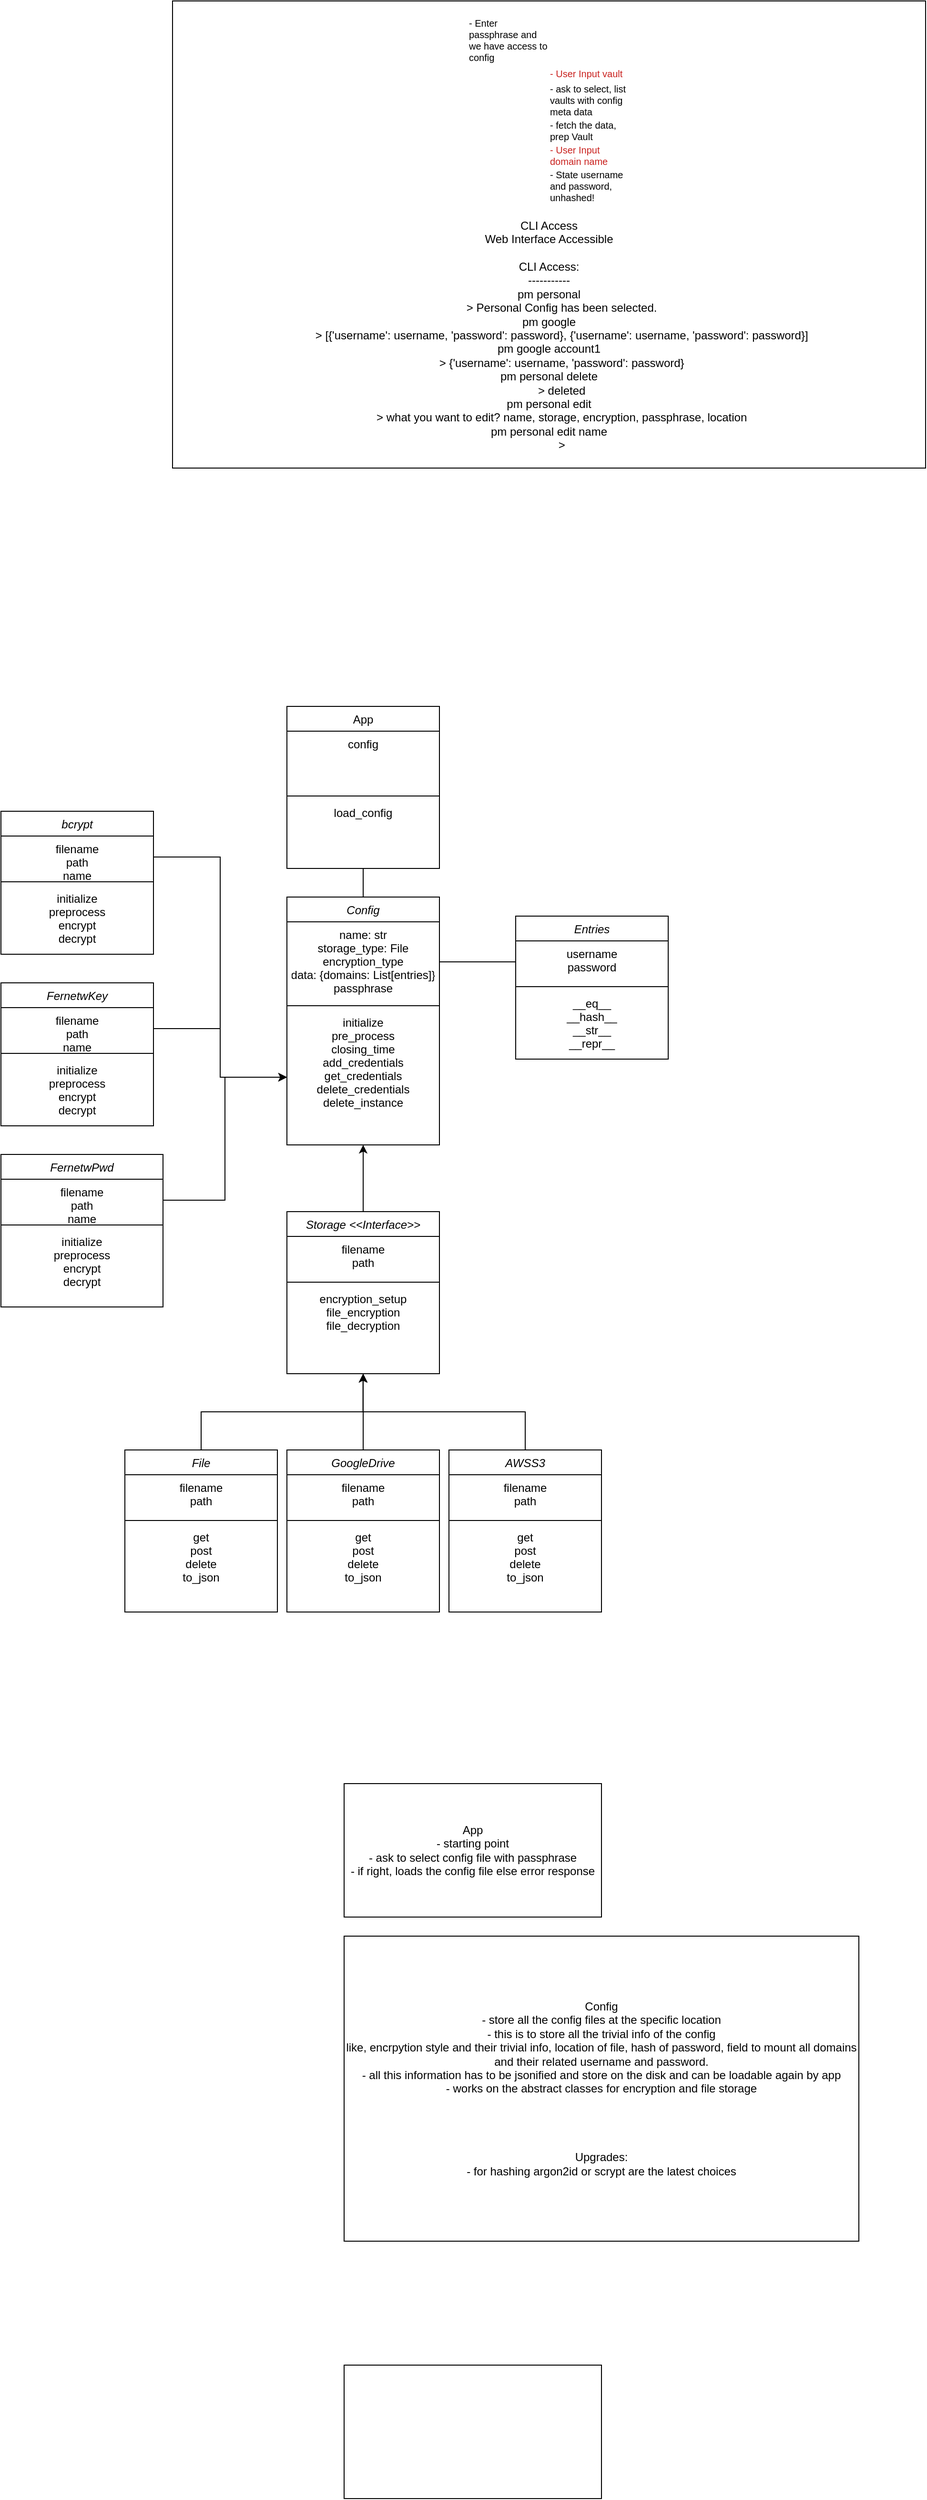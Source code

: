 <mxfile version="24.7.17">
  <diagram id="C5RBs43oDa-KdzZeNtuy" name="Page-1">
    <mxGraphModel dx="2138" dy="2189" grid="1" gridSize="10" guides="1" tooltips="1" connect="1" arrows="1" fold="1" page="1" pageScale="1" pageWidth="827" pageHeight="1169" math="0" shadow="0">
      <root>
        <mxCell id="WIyWlLk6GJQsqaUBKTNV-0" />
        <mxCell id="WIyWlLk6GJQsqaUBKTNV-1" parent="WIyWlLk6GJQsqaUBKTNV-0" />
        <mxCell id="zkfFHV4jXpPFQw0GAbJ--0" value="Entries" style="swimlane;fontStyle=2;align=center;verticalAlign=top;childLayout=stackLayout;horizontal=1;startSize=26;horizontalStack=0;resizeParent=1;resizeLast=0;collapsible=1;marginBottom=0;rounded=0;shadow=0;strokeWidth=1;labelBackgroundColor=none;" parent="WIyWlLk6GJQsqaUBKTNV-1" vertex="1">
          <mxGeometry x="260" width="160" height="150" as="geometry">
            <mxRectangle x="230" y="140" width="160" height="26" as="alternateBounds" />
          </mxGeometry>
        </mxCell>
        <mxCell id="zkfFHV4jXpPFQw0GAbJ--1" value="username&#xa;password" style="text;align=center;verticalAlign=top;spacingLeft=4;spacingRight=4;overflow=hidden;rotatable=0;points=[[0,0.5],[1,0.5]];portConstraint=eastwest;labelBackgroundColor=none;" parent="zkfFHV4jXpPFQw0GAbJ--0" vertex="1">
          <mxGeometry y="26" width="160" height="44" as="geometry" />
        </mxCell>
        <mxCell id="zkfFHV4jXpPFQw0GAbJ--4" value="" style="line;html=1;strokeWidth=1;align=left;verticalAlign=middle;spacingTop=-1;spacingLeft=3;spacingRight=3;rotatable=0;labelPosition=right;points=[];portConstraint=eastwest;labelBackgroundColor=none;" parent="zkfFHV4jXpPFQw0GAbJ--0" vertex="1">
          <mxGeometry y="70" width="160" height="8" as="geometry" />
        </mxCell>
        <mxCell id="zkfFHV4jXpPFQw0GAbJ--5" value="__eq__&#xa;__hash__&#xa;__str__&#xa;__repr__" style="text;align=center;verticalAlign=top;spacingLeft=4;spacingRight=4;overflow=hidden;rotatable=0;points=[[0,0.5],[1,0.5]];portConstraint=eastwest;labelBackgroundColor=none;" parent="zkfFHV4jXpPFQw0GAbJ--0" vertex="1">
          <mxGeometry y="78" width="160" height="72" as="geometry" />
        </mxCell>
        <mxCell id="zkfFHV4jXpPFQw0GAbJ--17" value="App" style="swimlane;fontStyle=0;align=center;verticalAlign=top;childLayout=stackLayout;horizontal=1;startSize=26;horizontalStack=0;resizeParent=1;resizeLast=0;collapsible=1;marginBottom=0;rounded=0;shadow=0;strokeWidth=1;labelBackgroundColor=none;" parent="WIyWlLk6GJQsqaUBKTNV-1" vertex="1">
          <mxGeometry x="20" y="-220" width="160" height="170" as="geometry">
            <mxRectangle x="120" y="-210" width="160" height="26" as="alternateBounds" />
          </mxGeometry>
        </mxCell>
        <mxCell id="zkfFHV4jXpPFQw0GAbJ--18" value="config" style="text;align=center;verticalAlign=top;spacingLeft=4;spacingRight=4;overflow=hidden;rotatable=0;points=[[0,0.5],[1,0.5]];portConstraint=eastwest;labelBackgroundColor=none;" parent="zkfFHV4jXpPFQw0GAbJ--17" vertex="1">
          <mxGeometry y="26" width="160" height="64" as="geometry" />
        </mxCell>
        <mxCell id="zkfFHV4jXpPFQw0GAbJ--23" value="" style="line;html=1;strokeWidth=1;align=left;verticalAlign=middle;spacingTop=-1;spacingLeft=3;spacingRight=3;rotatable=0;labelPosition=right;points=[];portConstraint=eastwest;labelBackgroundColor=none;" parent="zkfFHV4jXpPFQw0GAbJ--17" vertex="1">
          <mxGeometry y="90" width="160" height="8" as="geometry" />
        </mxCell>
        <mxCell id="zkfFHV4jXpPFQw0GAbJ--24" value="load_config" style="text;align=center;verticalAlign=top;spacingLeft=4;spacingRight=4;overflow=hidden;rotatable=0;points=[[0,0.5],[1,0.5]];portConstraint=eastwest;labelBackgroundColor=none;" parent="zkfFHV4jXpPFQw0GAbJ--17" vertex="1">
          <mxGeometry y="98" width="160" height="72" as="geometry" />
        </mxCell>
        <mxCell id="KMxtjk_TlvN9ZybdX43b-0" value="Config" style="swimlane;fontStyle=2;align=center;verticalAlign=top;childLayout=stackLayout;horizontal=1;startSize=26;horizontalStack=0;resizeParent=1;resizeLast=0;collapsible=1;marginBottom=0;rounded=0;shadow=0;strokeWidth=1;labelBackgroundColor=none;" parent="WIyWlLk6GJQsqaUBKTNV-1" vertex="1">
          <mxGeometry x="20" y="-20" width="160" height="260" as="geometry">
            <mxRectangle x="20" y="-20" width="160" height="26" as="alternateBounds" />
          </mxGeometry>
        </mxCell>
        <mxCell id="KMxtjk_TlvN9ZybdX43b-1" value="name: str&#xa;storage_type: File&#xa;encryption_type&#xa;data: {domains: List[entries]}&#xa;passphrase" style="text;align=center;verticalAlign=top;spacingLeft=4;spacingRight=4;overflow=hidden;rotatable=0;points=[[0,0.5],[1,0.5]];portConstraint=eastwest;labelBackgroundColor=none;" parent="KMxtjk_TlvN9ZybdX43b-0" vertex="1">
          <mxGeometry y="26" width="160" height="84" as="geometry" />
        </mxCell>
        <mxCell id="KMxtjk_TlvN9ZybdX43b-2" value="" style="line;html=1;strokeWidth=1;align=left;verticalAlign=middle;spacingTop=-1;spacingLeft=3;spacingRight=3;rotatable=0;labelPosition=right;points=[];portConstraint=eastwest;labelBackgroundColor=none;" parent="KMxtjk_TlvN9ZybdX43b-0" vertex="1">
          <mxGeometry y="110" width="160" height="8" as="geometry" />
        </mxCell>
        <mxCell id="KMxtjk_TlvN9ZybdX43b-3" value="initialize&#xa;pre_process&#xa;closing_time&#xa;add_credentials&#xa;get_credentials&#xa;delete_credentials&#xa;delete_instance" style="text;align=center;verticalAlign=top;spacingLeft=4;spacingRight=4;overflow=hidden;rotatable=0;points=[[0,0.5],[1,0.5]];portConstraint=eastwest;labelBackgroundColor=none;" parent="KMxtjk_TlvN9ZybdX43b-0" vertex="1">
          <mxGeometry y="118" width="160" height="142" as="geometry" />
        </mxCell>
        <mxCell id="KMxtjk_TlvN9ZybdX43b-15" value="" style="endArrow=classic;html=1;rounded=0;exitX=0.5;exitY=0;exitDx=0;exitDy=0;edgeStyle=orthogonalEdgeStyle;entryX=0.5;entryY=1;entryDx=0;entryDy=0;labelBackgroundColor=none;fontColor=default;" parent="WIyWlLk6GJQsqaUBKTNV-1" source="KMxtjk_TlvN9ZybdX43b-26" edge="1">
          <mxGeometry width="50" height="50" relative="1" as="geometry">
            <mxPoint x="100" y="660" as="sourcePoint" />
            <mxPoint x="100" y="480" as="targetPoint" />
            <Array as="points" />
          </mxGeometry>
        </mxCell>
        <mxCell id="KMxtjk_TlvN9ZybdX43b-20" value="" style="endArrow=classic;html=1;rounded=0;exitX=0.5;exitY=0;exitDx=0;exitDy=0;edgeStyle=orthogonalEdgeStyle;entryX=0.499;entryY=1.003;entryDx=0;entryDy=0;entryPerimeter=0;labelBackgroundColor=none;fontColor=default;" parent="WIyWlLk6GJQsqaUBKTNV-1" source="KMxtjk_TlvN9ZybdX43b-21" edge="1">
          <mxGeometry width="50" height="50" relative="1" as="geometry">
            <mxPoint x="-70" y="660" as="sourcePoint" />
            <mxPoint x="99.84" y="480.366" as="targetPoint" />
            <Array as="points">
              <mxPoint x="-70" y="520" />
              <mxPoint x="100" y="520" />
            </Array>
          </mxGeometry>
        </mxCell>
        <mxCell id="KMxtjk_TlvN9ZybdX43b-21" value="File" style="swimlane;fontStyle=2;align=center;verticalAlign=top;childLayout=stackLayout;horizontal=1;startSize=26;horizontalStack=0;resizeParent=1;resizeLast=0;collapsible=1;marginBottom=0;rounded=0;shadow=0;strokeWidth=1;labelBackgroundColor=none;" parent="WIyWlLk6GJQsqaUBKTNV-1" vertex="1">
          <mxGeometry x="-150" y="560" width="160" height="170" as="geometry">
            <mxRectangle x="230" y="140" width="160" height="26" as="alternateBounds" />
          </mxGeometry>
        </mxCell>
        <mxCell id="KMxtjk_TlvN9ZybdX43b-22" value="filename&#xa;path" style="text;align=center;verticalAlign=top;spacingLeft=4;spacingRight=4;overflow=hidden;rotatable=0;points=[[0,0.5],[1,0.5]];portConstraint=eastwest;labelBackgroundColor=none;" parent="KMxtjk_TlvN9ZybdX43b-21" vertex="1">
          <mxGeometry y="26" width="160" height="44" as="geometry" />
        </mxCell>
        <mxCell id="KMxtjk_TlvN9ZybdX43b-23" value="" style="line;html=1;strokeWidth=1;align=left;verticalAlign=middle;spacingTop=-1;spacingLeft=3;spacingRight=3;rotatable=0;labelPosition=right;points=[];portConstraint=eastwest;labelBackgroundColor=none;" parent="KMxtjk_TlvN9ZybdX43b-21" vertex="1">
          <mxGeometry y="70" width="160" height="8" as="geometry" />
        </mxCell>
        <mxCell id="KMxtjk_TlvN9ZybdX43b-25" value="get&#xa;post&#xa;delete&#xa;to_json" style="text;align=center;verticalAlign=top;spacingLeft=4;spacingRight=4;overflow=hidden;rotatable=0;points=[[0,0.5],[1,0.5]];portConstraint=eastwest;labelBackgroundColor=none;" parent="KMxtjk_TlvN9ZybdX43b-21" vertex="1">
          <mxGeometry y="78" width="160" height="92" as="geometry" />
        </mxCell>
        <mxCell id="KMxtjk_TlvN9ZybdX43b-26" value="GoogleDrive" style="swimlane;fontStyle=2;align=center;verticalAlign=top;childLayout=stackLayout;horizontal=1;startSize=26;horizontalStack=0;resizeParent=1;resizeLast=0;collapsible=1;marginBottom=0;rounded=0;shadow=0;strokeWidth=1;labelBackgroundColor=none;" parent="WIyWlLk6GJQsqaUBKTNV-1" vertex="1">
          <mxGeometry x="20" y="560" width="160" height="170" as="geometry">
            <mxRectangle x="230" y="140" width="160" height="26" as="alternateBounds" />
          </mxGeometry>
        </mxCell>
        <mxCell id="KMxtjk_TlvN9ZybdX43b-27" value="filename&#xa;path" style="text;align=center;verticalAlign=top;spacingLeft=4;spacingRight=4;overflow=hidden;rotatable=0;points=[[0,0.5],[1,0.5]];portConstraint=eastwest;labelBackgroundColor=none;" parent="KMxtjk_TlvN9ZybdX43b-26" vertex="1">
          <mxGeometry y="26" width="160" height="44" as="geometry" />
        </mxCell>
        <mxCell id="KMxtjk_TlvN9ZybdX43b-28" value="" style="line;html=1;strokeWidth=1;align=left;verticalAlign=middle;spacingTop=-1;spacingLeft=3;spacingRight=3;rotatable=0;labelPosition=right;points=[];portConstraint=eastwest;labelBackgroundColor=none;" parent="KMxtjk_TlvN9ZybdX43b-26" vertex="1">
          <mxGeometry y="70" width="160" height="8" as="geometry" />
        </mxCell>
        <mxCell id="KMxtjk_TlvN9ZybdX43b-29" value="get&#xa;post&#xa;delete&#xa;to_json" style="text;align=center;verticalAlign=top;spacingLeft=4;spacingRight=4;overflow=hidden;rotatable=0;points=[[0,0.5],[1,0.5]];portConstraint=eastwest;labelBackgroundColor=none;" parent="KMxtjk_TlvN9ZybdX43b-26" vertex="1">
          <mxGeometry y="78" width="160" height="92" as="geometry" />
        </mxCell>
        <mxCell id="KMxtjk_TlvN9ZybdX43b-30" value="AWSS3" style="swimlane;fontStyle=2;align=center;verticalAlign=top;childLayout=stackLayout;horizontal=1;startSize=26;horizontalStack=0;resizeParent=1;resizeLast=0;collapsible=1;marginBottom=0;rounded=0;shadow=0;strokeWidth=1;labelBackgroundColor=none;" parent="WIyWlLk6GJQsqaUBKTNV-1" vertex="1">
          <mxGeometry x="190" y="560" width="160" height="170" as="geometry">
            <mxRectangle x="230" y="140" width="160" height="26" as="alternateBounds" />
          </mxGeometry>
        </mxCell>
        <mxCell id="KMxtjk_TlvN9ZybdX43b-31" value="filename&#xa;path" style="text;align=center;verticalAlign=top;spacingLeft=4;spacingRight=4;overflow=hidden;rotatable=0;points=[[0,0.5],[1,0.5]];portConstraint=eastwest;labelBackgroundColor=none;" parent="KMxtjk_TlvN9ZybdX43b-30" vertex="1">
          <mxGeometry y="26" width="160" height="44" as="geometry" />
        </mxCell>
        <mxCell id="KMxtjk_TlvN9ZybdX43b-32" value="" style="line;html=1;strokeWidth=1;align=left;verticalAlign=middle;spacingTop=-1;spacingLeft=3;spacingRight=3;rotatable=0;labelPosition=right;points=[];portConstraint=eastwest;labelBackgroundColor=none;" parent="KMxtjk_TlvN9ZybdX43b-30" vertex="1">
          <mxGeometry y="70" width="160" height="8" as="geometry" />
        </mxCell>
        <mxCell id="KMxtjk_TlvN9ZybdX43b-33" value="get&#xa;post&#xa;delete&#xa;to_json" style="text;align=center;verticalAlign=top;spacingLeft=4;spacingRight=4;overflow=hidden;rotatable=0;points=[[0,0.5],[1,0.5]];portConstraint=eastwest;labelBackgroundColor=none;" parent="KMxtjk_TlvN9ZybdX43b-30" vertex="1">
          <mxGeometry y="78" width="160" height="92" as="geometry" />
        </mxCell>
        <mxCell id="KMxtjk_TlvN9ZybdX43b-36" value="" style="endArrow=none;html=1;rounded=0;entryX=0.5;entryY=1;entryDx=0;entryDy=0;exitX=0.5;exitY=0;exitDx=0;exitDy=0;edgeStyle=orthogonalEdgeStyle;labelBackgroundColor=none;fontColor=default;" parent="WIyWlLk6GJQsqaUBKTNV-1" source="KMxtjk_TlvN9ZybdX43b-0" target="zkfFHV4jXpPFQw0GAbJ--17" edge="1">
          <mxGeometry width="50" height="50" relative="1" as="geometry">
            <mxPoint x="70" y="-190" as="sourcePoint" />
            <mxPoint x="120" y="-240" as="targetPoint" />
          </mxGeometry>
        </mxCell>
        <mxCell id="KMxtjk_TlvN9ZybdX43b-38" value="" style="endArrow=classic;html=1;rounded=0;exitX=0.5;exitY=0;exitDx=0;exitDy=0;edgeStyle=elbowEdgeStyle;elbow=vertical;labelBackgroundColor=none;fontColor=default;" parent="WIyWlLk6GJQsqaUBKTNV-1" source="KMxtjk_TlvN9ZybdX43b-30" edge="1">
          <mxGeometry width="50" height="50" relative="1" as="geometry">
            <mxPoint x="270" y="660" as="sourcePoint" />
            <mxPoint x="100" y="480" as="targetPoint" />
            <Array as="points">
              <mxPoint x="180" y="520" />
            </Array>
          </mxGeometry>
        </mxCell>
        <mxCell id="KMxtjk_TlvN9ZybdX43b-39" value="FernetwKey" style="swimlane;fontStyle=2;align=center;verticalAlign=top;childLayout=stackLayout;horizontal=1;startSize=26;horizontalStack=0;resizeParent=1;resizeLast=0;collapsible=1;marginBottom=0;rounded=0;shadow=0;strokeWidth=1;labelBackgroundColor=none;" parent="WIyWlLk6GJQsqaUBKTNV-1" vertex="1">
          <mxGeometry x="-280" y="70" width="160" height="150" as="geometry">
            <mxRectangle x="-270" y="130" width="160" height="26" as="alternateBounds" />
          </mxGeometry>
        </mxCell>
        <mxCell id="KMxtjk_TlvN9ZybdX43b-40" value="filename&#xa;path&#xa;name" style="text;align=center;verticalAlign=top;spacingLeft=4;spacingRight=4;overflow=hidden;rotatable=0;points=[[0,0.5],[1,0.5]];portConstraint=eastwest;labelBackgroundColor=none;" parent="KMxtjk_TlvN9ZybdX43b-39" vertex="1">
          <mxGeometry y="26" width="160" height="44" as="geometry" />
        </mxCell>
        <mxCell id="KMxtjk_TlvN9ZybdX43b-41" value="" style="line;html=1;strokeWidth=1;align=left;verticalAlign=middle;spacingTop=-1;spacingLeft=3;spacingRight=3;rotatable=0;labelPosition=right;points=[];portConstraint=eastwest;labelBackgroundColor=none;" parent="KMxtjk_TlvN9ZybdX43b-39" vertex="1">
          <mxGeometry y="70" width="160" height="8" as="geometry" />
        </mxCell>
        <mxCell id="KMxtjk_TlvN9ZybdX43b-42" value="initialize&#xa;preprocess&#xa;encrypt&#xa;decrypt" style="text;align=center;verticalAlign=top;spacingLeft=4;spacingRight=4;overflow=hidden;rotatable=0;points=[[0,0.5],[1,0.5]];portConstraint=eastwest;labelBackgroundColor=none;" parent="KMxtjk_TlvN9ZybdX43b-39" vertex="1">
          <mxGeometry y="78" width="160" height="72" as="geometry" />
        </mxCell>
        <mxCell id="KMxtjk_TlvN9ZybdX43b-44" value="FernetwPwd" style="swimlane;fontStyle=2;align=center;verticalAlign=top;childLayout=stackLayout;horizontal=1;startSize=26;horizontalStack=0;resizeParent=1;resizeLast=0;collapsible=1;marginBottom=0;rounded=0;shadow=0;strokeWidth=1;labelBackgroundColor=none;" parent="WIyWlLk6GJQsqaUBKTNV-1" vertex="1">
          <mxGeometry x="-280" y="250" width="170" height="160" as="geometry">
            <mxRectangle x="-270" y="270" width="160" height="26" as="alternateBounds" />
          </mxGeometry>
        </mxCell>
        <mxCell id="KMxtjk_TlvN9ZybdX43b-45" value="filename&#xa;path&#xa;name" style="text;align=center;verticalAlign=top;spacingLeft=4;spacingRight=4;overflow=hidden;rotatable=0;points=[[0,0.5],[1,0.5]];portConstraint=eastwest;labelBackgroundColor=none;" parent="KMxtjk_TlvN9ZybdX43b-44" vertex="1">
          <mxGeometry y="26" width="170" height="44" as="geometry" />
        </mxCell>
        <mxCell id="KMxtjk_TlvN9ZybdX43b-46" value="" style="line;html=1;strokeWidth=1;align=left;verticalAlign=middle;spacingTop=-1;spacingLeft=3;spacingRight=3;rotatable=0;labelPosition=right;points=[];portConstraint=eastwest;labelBackgroundColor=none;" parent="KMxtjk_TlvN9ZybdX43b-44" vertex="1">
          <mxGeometry y="70" width="170" height="8" as="geometry" />
        </mxCell>
        <mxCell id="KMxtjk_TlvN9ZybdX43b-47" value="initialize&#xa;preprocess&#xa;encrypt&#xa;decrypt" style="text;align=center;verticalAlign=top;spacingLeft=4;spacingRight=4;overflow=hidden;rotatable=0;points=[[0,0.5],[1,0.5]];portConstraint=eastwest;labelBackgroundColor=none;" parent="KMxtjk_TlvN9ZybdX43b-44" vertex="1">
          <mxGeometry y="78" width="170" height="82" as="geometry" />
        </mxCell>
        <mxCell id="KMxtjk_TlvN9ZybdX43b-49" value="" style="endArrow=classic;html=1;rounded=0;entryX=0;entryY=0.5;entryDx=0;entryDy=0;exitX=1;exitY=0.5;exitDx=0;exitDy=0;edgeStyle=elbowEdgeStyle;labelBackgroundColor=none;fontColor=default;" parent="WIyWlLk6GJQsqaUBKTNV-1" source="KMxtjk_TlvN9ZybdX43b-40" target="KMxtjk_TlvN9ZybdX43b-3" edge="1">
          <mxGeometry width="50" height="50" relative="1" as="geometry">
            <mxPoint x="-60" y="250" as="sourcePoint" />
            <mxPoint x="-10" y="200" as="targetPoint" />
          </mxGeometry>
        </mxCell>
        <mxCell id="KMxtjk_TlvN9ZybdX43b-50" value="" style="endArrow=classic;html=1;rounded=0;entryX=0;entryY=0.5;entryDx=0;entryDy=0;exitX=1;exitY=0.5;exitDx=0;exitDy=0;edgeStyle=elbowEdgeStyle;labelBackgroundColor=none;fontColor=default;" parent="WIyWlLk6GJQsqaUBKTNV-1" source="KMxtjk_TlvN9ZybdX43b-45" target="KMxtjk_TlvN9ZybdX43b-3" edge="1">
          <mxGeometry width="50" height="50" relative="1" as="geometry">
            <mxPoint x="-130" y="148" as="sourcePoint" />
            <mxPoint x="30" y="189" as="targetPoint" />
          </mxGeometry>
        </mxCell>
        <mxCell id="KMxtjk_TlvN9ZybdX43b-51" value="bcrypt" style="swimlane;fontStyle=2;align=center;verticalAlign=top;childLayout=stackLayout;horizontal=1;startSize=26;horizontalStack=0;resizeParent=1;resizeLast=0;collapsible=1;marginBottom=0;rounded=0;shadow=0;strokeWidth=1;labelBackgroundColor=none;" parent="WIyWlLk6GJQsqaUBKTNV-1" vertex="1">
          <mxGeometry x="-280" y="-110" width="160" height="150" as="geometry">
            <mxRectangle x="-270" y="-10" width="160" height="26" as="alternateBounds" />
          </mxGeometry>
        </mxCell>
        <mxCell id="KMxtjk_TlvN9ZybdX43b-52" value="filename&#xa;path&#xa;name" style="text;align=center;verticalAlign=top;spacingLeft=4;spacingRight=4;overflow=hidden;rotatable=0;points=[[0,0.5],[1,0.5]];portConstraint=eastwest;labelBackgroundColor=none;" parent="KMxtjk_TlvN9ZybdX43b-51" vertex="1">
          <mxGeometry y="26" width="160" height="44" as="geometry" />
        </mxCell>
        <mxCell id="KMxtjk_TlvN9ZybdX43b-53" value="" style="line;html=1;strokeWidth=1;align=left;verticalAlign=middle;spacingTop=-1;spacingLeft=3;spacingRight=3;rotatable=0;labelPosition=right;points=[];portConstraint=eastwest;labelBackgroundColor=none;" parent="KMxtjk_TlvN9ZybdX43b-51" vertex="1">
          <mxGeometry y="70" width="160" height="8" as="geometry" />
        </mxCell>
        <mxCell id="KMxtjk_TlvN9ZybdX43b-54" value="initialize&#xa;preprocess&#xa;encrypt&#xa;decrypt" style="text;align=center;verticalAlign=top;spacingLeft=4;spacingRight=4;overflow=hidden;rotatable=0;points=[[0,0.5],[1,0.5]];portConstraint=eastwest;labelBackgroundColor=none;" parent="KMxtjk_TlvN9ZybdX43b-51" vertex="1">
          <mxGeometry y="78" width="160" height="72" as="geometry" />
        </mxCell>
        <mxCell id="KMxtjk_TlvN9ZybdX43b-55" value="" style="endArrow=classic;html=1;rounded=0;entryX=0;entryY=0.5;entryDx=0;entryDy=0;exitX=1;exitY=0.5;exitDx=0;exitDy=0;edgeStyle=elbowEdgeStyle;labelBackgroundColor=none;fontColor=default;" parent="WIyWlLk6GJQsqaUBKTNV-1" source="KMxtjk_TlvN9ZybdX43b-52" target="KMxtjk_TlvN9ZybdX43b-3" edge="1">
          <mxGeometry width="50" height="50" relative="1" as="geometry">
            <mxPoint x="300" y="200" as="sourcePoint" />
            <mxPoint x="350" y="150" as="targetPoint" />
          </mxGeometry>
        </mxCell>
        <mxCell id="KMxtjk_TlvN9ZybdX43b-56" value="&lt;table align=&quot;center&quot; style=&quot;font-family: &amp;quot;Liberation Sans&amp;quot;; font-size: x-small;&quot; border=&quot;0&quot; cellspacing=&quot;0&quot;&gt;&lt;colgroup width=&quot;85&quot; span=&quot;2&quot;&gt;&lt;/colgroup&gt;&lt;tbody&gt;&lt;tr&gt;&lt;td align=&quot;left&quot; height=&quot;17&quot;&gt;- Enter passphrase and we have access to config&lt;/td&gt;&lt;td align=&quot;left&quot;&gt;&lt;br&gt;&lt;/td&gt;&lt;/tr&gt;&lt;tr&gt;&lt;td align=&quot;left&quot; height=&quot;17&quot;&gt;&lt;br&gt;&lt;/td&gt;&lt;td align=&quot;left&quot;&gt;&lt;font color=&quot;#C9211E&quot;&gt;- User Input vault&lt;/font&gt;&lt;/td&gt;&lt;/tr&gt;&lt;tr&gt;&lt;td align=&quot;left&quot; height=&quot;17&quot;&gt;&lt;br&gt;&lt;/td&gt;&lt;td align=&quot;left&quot;&gt;- ask to select, list vaults with config meta data&lt;/td&gt;&lt;/tr&gt;&lt;tr&gt;&lt;td align=&quot;left&quot; height=&quot;17&quot;&gt;&lt;br&gt;&lt;/td&gt;&lt;td align=&quot;left&quot;&gt;- fetch the data, prep Vault&lt;/td&gt;&lt;/tr&gt;&lt;tr&gt;&lt;td align=&quot;left&quot; height=&quot;17&quot;&gt;&lt;br&gt;&lt;/td&gt;&lt;td align=&quot;left&quot;&gt;&lt;font color=&quot;#C9211E&quot;&gt;- User Input domain name&lt;/font&gt;&lt;/td&gt;&lt;/tr&gt;&lt;tr&gt;&lt;td align=&quot;left&quot; height=&quot;17&quot;&gt;&lt;br&gt;&lt;/td&gt;&lt;td align=&quot;left&quot;&gt;- State username and password, unhashed!&lt;/td&gt;&lt;/tr&gt;&lt;/tbody&gt;&lt;/table&gt;&lt;br&gt;&lt;div&gt;&lt;div&gt;CLI Access&lt;/div&gt;&lt;div&gt;Web Interface Accessible&lt;/div&gt;&lt;div&gt;&lt;br&gt;&lt;/div&gt;&lt;div&gt;CLI Access:&lt;/div&gt;&lt;div&gt;-----------&lt;/div&gt;&lt;div&gt;pm personal&lt;/div&gt;&lt;div&gt;&lt;span style=&quot;white-space: normal;&quot;&gt;&lt;span style=&quot;white-space:pre&quot;&gt;&#x9;&lt;/span&gt;&amp;gt; Personal Config has been selected.&lt;/span&gt;&lt;/div&gt;&lt;div&gt;pm google&lt;/div&gt;&lt;div&gt;&lt;span style=&quot;white-space: normal;&quot;&gt;&lt;span style=&quot;white-space:pre&quot;&gt;&#x9;&lt;/span&gt;&amp;gt; [{&#39;username&#39;: username, &#39;password&#39;: password}, {&#39;username&#39;: username, &#39;password&#39;: password}]&lt;/span&gt;&lt;/div&gt;&lt;div&gt;pm google account1&lt;/div&gt;&lt;div&gt;&lt;span style=&quot;white-space: normal;&quot;&gt;&lt;span style=&quot;white-space:pre&quot;&gt;&#x9;&lt;/span&gt;&amp;gt; {&#39;username&#39;: username, &#39;password&#39;: password}&lt;/span&gt;&lt;/div&gt;&lt;div&gt;pm personal delete&lt;/div&gt;&lt;div&gt;&lt;span style=&quot;white-space: normal;&quot;&gt;&lt;span style=&quot;white-space:pre&quot;&gt;&#x9;&lt;/span&gt;&amp;gt; deleted&lt;/span&gt;&lt;/div&gt;&lt;div&gt;pm personal edit&lt;/div&gt;&lt;div&gt;&lt;span style=&quot;white-space: normal;&quot;&gt;&lt;span style=&quot;white-space:pre&quot;&gt;&#x9;&lt;/span&gt;&amp;gt; what you want to edit? name, storage, encryption, passphrase, location&lt;/span&gt;&lt;/div&gt;&lt;div&gt;pm personal edit name&lt;/div&gt;&lt;div&gt;&lt;span style=&quot;white-space: normal;&quot;&gt;&lt;span style=&quot;white-space:pre&quot;&gt;&#x9;&lt;/span&gt;&amp;gt;&lt;/span&gt;&lt;/div&gt;&lt;/div&gt;" style="rounded=0;whiteSpace=wrap;html=1;" parent="WIyWlLk6GJQsqaUBKTNV-1" vertex="1">
          <mxGeometry x="-100" y="-960" width="790" height="490" as="geometry" />
        </mxCell>
        <mxCell id="9E2WWU8BKXoRJev0Updc-2" value="&lt;div&gt;App&lt;/div&gt;&lt;div&gt;- starting point&lt;/div&gt;&lt;div&gt;- ask to select config file with passphrase&lt;/div&gt;&lt;div&gt;- if right, loads the config file else error response&lt;/div&gt;" style="rounded=0;whiteSpace=wrap;html=1;" parent="WIyWlLk6GJQsqaUBKTNV-1" vertex="1">
          <mxGeometry x="80" y="910" width="270" height="140" as="geometry" />
        </mxCell>
        <mxCell id="9E2WWU8BKXoRJev0Updc-3" value="&lt;div&gt;Config&lt;/div&gt;&lt;div&gt;- store all the config files at the specific location&lt;/div&gt;&lt;div&gt;- this is to store all the trivial info of the config&lt;/div&gt;&lt;div&gt;like, encrpytion style and their trivial info, location of file, hash of password, field to mount all domains and their related username and password.&lt;/div&gt;&lt;div&gt;- all this information has to be jsonified and store on the disk and can be loadable again by app&lt;/div&gt;&lt;div&gt;- works on the abstract classes for encryption and file storage&lt;/div&gt;&lt;div&gt;&lt;br&gt;&lt;/div&gt;&lt;div&gt;&lt;br&gt;&lt;/div&gt;&lt;div&gt;&lt;br&gt;&lt;/div&gt;&lt;div&gt;&lt;br&gt;&lt;/div&gt;&lt;div&gt;Upgrades:&lt;/div&gt;&lt;div&gt;- for hashing&amp;nbsp;argon2id or scrypt are the latest choices&lt;/div&gt;" style="rounded=0;whiteSpace=wrap;html=1;" parent="WIyWlLk6GJQsqaUBKTNV-1" vertex="1">
          <mxGeometry x="80" y="1070" width="540" height="320" as="geometry" />
        </mxCell>
        <mxCell id="9E2WWU8BKXoRJev0Updc-4" value="" style="rounded=0;whiteSpace=wrap;html=1;" parent="WIyWlLk6GJQsqaUBKTNV-1" vertex="1">
          <mxGeometry x="80" y="1520" width="270" height="140" as="geometry" />
        </mxCell>
        <mxCell id="9E2WWU8BKXoRJev0Updc-7" value="Storage &lt;&lt;Interface&gt;&gt;" style="swimlane;fontStyle=2;align=center;verticalAlign=top;childLayout=stackLayout;horizontal=1;startSize=26;horizontalStack=0;resizeParent=1;resizeLast=0;collapsible=1;marginBottom=0;rounded=0;shadow=0;strokeWidth=1;labelBackgroundColor=none;" parent="WIyWlLk6GJQsqaUBKTNV-1" vertex="1">
          <mxGeometry x="20" y="310" width="160" height="170" as="geometry">
            <mxRectangle x="230" y="140" width="160" height="26" as="alternateBounds" />
          </mxGeometry>
        </mxCell>
        <mxCell id="9E2WWU8BKXoRJev0Updc-8" value="filename&#xa;path" style="text;align=center;verticalAlign=top;spacingLeft=4;spacingRight=4;overflow=hidden;rotatable=0;points=[[0,0.5],[1,0.5]];portConstraint=eastwest;labelBackgroundColor=none;" parent="9E2WWU8BKXoRJev0Updc-7" vertex="1">
          <mxGeometry y="26" width="160" height="44" as="geometry" />
        </mxCell>
        <mxCell id="9E2WWU8BKXoRJev0Updc-9" value="" style="line;html=1;strokeWidth=1;align=left;verticalAlign=middle;spacingTop=-1;spacingLeft=3;spacingRight=3;rotatable=0;labelPosition=right;points=[];portConstraint=eastwest;labelBackgroundColor=none;" parent="9E2WWU8BKXoRJev0Updc-7" vertex="1">
          <mxGeometry y="70" width="160" height="8" as="geometry" />
        </mxCell>
        <mxCell id="9E2WWU8BKXoRJev0Updc-10" value="encryption_setup&#xa;file_encryption&#xa;file_decryption" style="text;align=center;verticalAlign=top;spacingLeft=4;spacingRight=4;overflow=hidden;rotatable=0;points=[[0,0.5],[1,0.5]];portConstraint=eastwest;labelBackgroundColor=none;" parent="9E2WWU8BKXoRJev0Updc-7" vertex="1">
          <mxGeometry y="78" width="160" height="92" as="geometry" />
        </mxCell>
        <mxCell id="9E2WWU8BKXoRJev0Updc-11" value="" style="endArrow=classic;html=1;rounded=0;exitX=0.5;exitY=0;exitDx=0;exitDy=0;entryX=0.5;entryY=1;entryDx=0;entryDy=0;" parent="WIyWlLk6GJQsqaUBKTNV-1" source="9E2WWU8BKXoRJev0Updc-7" target="KMxtjk_TlvN9ZybdX43b-0" edge="1">
          <mxGeometry width="50" height="50" relative="1" as="geometry">
            <mxPoint x="90" y="390" as="sourcePoint" />
            <mxPoint x="100" y="200" as="targetPoint" />
          </mxGeometry>
        </mxCell>
        <mxCell id="9E2WWU8BKXoRJev0Updc-13" value="" style="endArrow=none;html=1;rounded=0;entryX=0;entryY=0.5;entryDx=0;entryDy=0;exitX=1;exitY=0.5;exitDx=0;exitDy=0;" parent="WIyWlLk6GJQsqaUBKTNV-1" source="KMxtjk_TlvN9ZybdX43b-1" target="zkfFHV4jXpPFQw0GAbJ--1" edge="1">
          <mxGeometry width="50" height="50" relative="1" as="geometry">
            <mxPoint x="230" y="190" as="sourcePoint" />
            <mxPoint x="280" y="140" as="targetPoint" />
          </mxGeometry>
        </mxCell>
      </root>
    </mxGraphModel>
  </diagram>
</mxfile>
